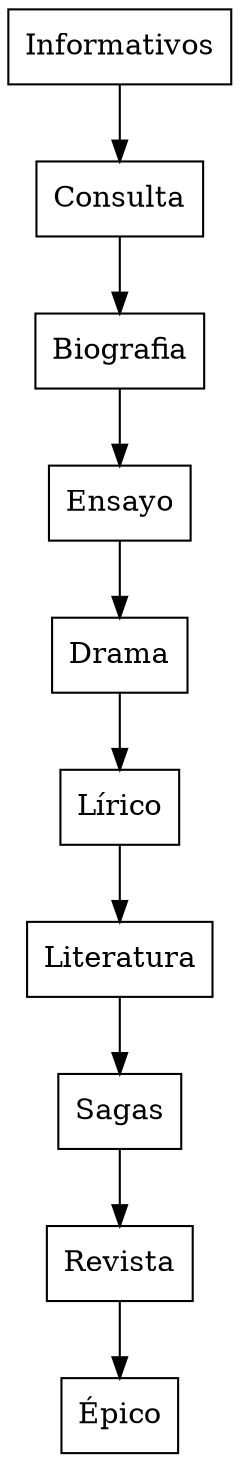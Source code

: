 digraph PreOrdenAVL { 
node[shape=record]
Informativos -> Consulta -> Biografia -> Ensayo -> Drama -> Lírico -> Literatura -> Sagas -> Revista -> Épico
}